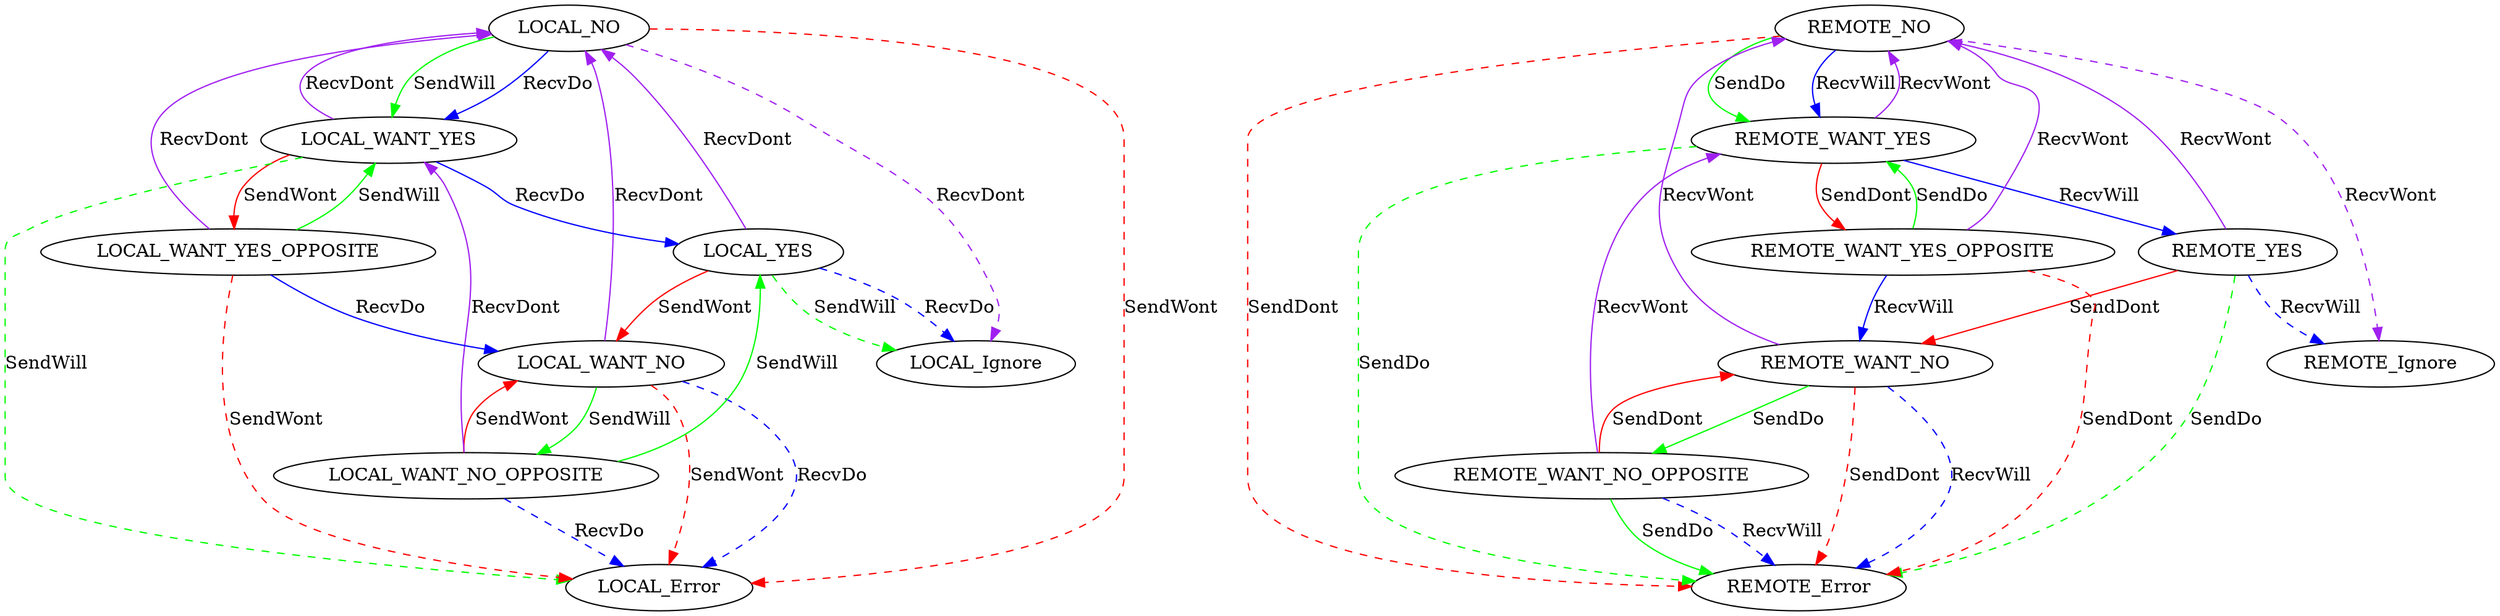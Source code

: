 digraph QState {
    LOCAL_NO [];
    LOCAL_WANT_NO [];
    LOCAL_WANT_NO_OPPOSITE [];
    LOCAL_YES [];
    LOCAL_WANT_YES [];
    LOCAL_WANT_YES_OPPOSITE [];
    LOCAL_Ignore [];
    LOCAL_Error [];
    REMOTE_NO [];
    REMOTE_WANT_NO [];
    REMOTE_WANT_NO_OPPOSITE [];
    REMOTE_YES [];
    REMOTE_WANT_YES [];
    REMOTE_WANT_YES_OPPOSITE [];
    REMOTE_Ignore [];
    REMOTE_Error [];

    LOCAL_NO -> LOCAL_WANT_YES [label = "SendWill", color = "green"];
    LOCAL_NO -> LOCAL_Error [label = "SendWont", color = "red",style = "dashed"];
    LOCAL_NO -> LOCAL_WANT_YES [label = "RecvDo", color = "blue"];
    LOCAL_NO -> LOCAL_Ignore [label = "RecvDont", color = "purple", style = "dashed"];

    LOCAL_WANT_NO -> LOCAL_WANT_NO_OPPOSITE [label = "SendWill", color = "green"];
    LOCAL_WANT_NO -> LOCAL_Error [label = "SendWont", color = "red", style = "dashed"];
    LOCAL_WANT_NO -> LOCAL_Error [label = "RecvDo", color = "blue", style = "dashed"];
    LOCAL_WANT_NO -> LOCAL_NO [label = "RecvDont", color = "purple"];

    LOCAL_WANT_NO_OPPOSITE -> LOCAL_YES [label = "SendWill", color = "green"];
    LOCAL_WANT_NO_OPPOSITE -> LOCAL_WANT_NO [label = "SendWont", color = "red"];
    LOCAL_WANT_NO_OPPOSITE -> LOCAL_Error [label = "RecvDo", color = "blue", style = "dashed"];
    LOCAL_WANT_NO_OPPOSITE -> LOCAL_WANT_YES [label = "RecvDont", color = "purple"];

    LOCAL_YES -> LOCAL_Ignore [label = "SendWill", color = "green", style = "dashed"];
    LOCAL_YES -> LOCAL_WANT_NO [label = "SendWont", color = "red"];
    LOCAL_YES -> LOCAL_Ignore [label = "RecvDo", color = "blue", style = "dashed"];
    LOCAL_YES -> LOCAL_NO [label = "RecvDont", color = "purple"];

    LOCAL_WANT_YES -> LOCAL_Error [label = "SendWill", color = "green", style = "dashed"];
    LOCAL_WANT_YES -> LOCAL_WANT_YES_OPPOSITE [label = "SendWont", color = "red"];
    LOCAL_WANT_YES -> LOCAL_YES [label = "RecvDo", color = "blue"];
    LOCAL_WANT_YES -> LOCAL_NO [label = "RecvDont", color = "purple"];

    LOCAL_WANT_YES_OPPOSITE -> LOCAL_WANT_YES [label = "SendWill", color = "green"];
    LOCAL_WANT_YES_OPPOSITE -> LOCAL_Error [label = "SendWont", color = "red", style = "dashed"];
    LOCAL_WANT_YES_OPPOSITE -> LOCAL_WANT_NO [label = "RecvDo", color = "blue"];
    LOCAL_WANT_YES_OPPOSITE -> LOCAL_NO [label = "RecvDont", color = "purple"];

    //
    REMOTE_NO -> REMOTE_WANT_YES [label = "SendDo", color = "green"];
    REMOTE_NO -> REMOTE_Error [label = "SendDont", color = "red",style = "dashed"];
    REMOTE_NO -> REMOTE_WANT_YES [label = "RecvWill", color = "blue"];
    REMOTE_NO -> REMOTE_Ignore [label = "RecvWont", color = "purple", style = "dashed"];

    REMOTE_WANT_NO -> REMOTE_WANT_NO_OPPOSITE [label = "SendDo", color = "green"];
    REMOTE_WANT_NO -> REMOTE_Error [label = "SendDont", color = "red", style = "dashed"];
    REMOTE_WANT_NO -> REMOTE_Error [label = "RecvWill", color = "blue", style = "dashed"];
    REMOTE_WANT_NO -> REMOTE_NO [label = "RecvWont", color = "purple"];

    REMOTE_WANT_NO_OPPOSITE -> REMOTE_Error [label = "SendDo", color = "green"];
    REMOTE_WANT_NO_OPPOSITE -> REMOTE_WANT_NO [label = "SendDont", color = "red"];
    REMOTE_WANT_NO_OPPOSITE -> REMOTE_Error [label = "RecvWill", color = "blue", style = "dashed"];
    REMOTE_WANT_NO_OPPOSITE -> REMOTE_WANT_YES [label = "RecvWont", color = "purple"];

    REMOTE_YES -> REMOTE_Error [label = "SendDo", color = "green", style = "dashed"];
    REMOTE_YES -> REMOTE_WANT_NO [label = "SendDont", color = "red"];
    REMOTE_YES -> REMOTE_Ignore [label = "RecvWill", color = "blue", style = "dashed"];
    REMOTE_YES -> REMOTE_NO [label = "RecvWont", color = "purple"];

    REMOTE_WANT_YES -> REMOTE_Error [label = "SendDo", color = "green", style = "dashed"];
    REMOTE_WANT_YES -> REMOTE_WANT_YES_OPPOSITE [label = "SendDont", color = "red"];
    REMOTE_WANT_YES -> REMOTE_YES [label = "RecvWill", color = "blue"];
    REMOTE_WANT_YES -> REMOTE_NO [label = "RecvWont", color = "purple"];

    REMOTE_WANT_YES_OPPOSITE -> REMOTE_WANT_YES [label = "SendDo", color = "green"];
    REMOTE_WANT_YES_OPPOSITE -> REMOTE_Error [label = "SendDont", color = "red", style = "dashed"];
    REMOTE_WANT_YES_OPPOSITE -> REMOTE_WANT_NO [label = "RecvWill", color = "blue"];
    REMOTE_WANT_YES_OPPOSITE -> REMOTE_NO [label = "RecvWont", color = "purple"];
}